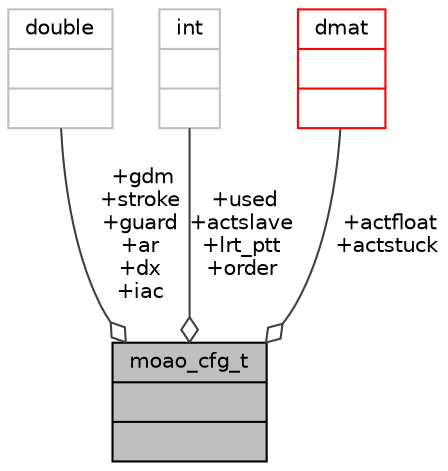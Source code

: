 digraph "moao_cfg_t"
{
 // INTERACTIVE_SVG=YES
  bgcolor="transparent";
  edge [fontname="Helvetica",fontsize="10",labelfontname="Helvetica",labelfontsize="10"];
  node [fontname="Helvetica",fontsize="10",shape=record];
  Node127 [label="{moao_cfg_t\n||}",height=0.2,width=0.4,color="black", fillcolor="grey75", style="filled", fontcolor="black"];
  Node128 -> Node127 [color="grey25",fontsize="10",style="solid",label=" +gdm\n+stroke\n+guard\n+ar\n+dx\n+iac" ,arrowhead="odiamond",fontname="Helvetica"];
  Node128 [label="{double\n||}",height=0.2,width=0.4,color="grey75"];
  Node129 -> Node127 [color="grey25",fontsize="10",style="solid",label=" +used\n+actslave\n+lrt_ptt\n+order" ,arrowhead="odiamond",fontname="Helvetica"];
  Node129 [label="{int\n||}",height=0.2,width=0.4,color="grey75"];
  Node130 -> Node127 [color="grey25",fontsize="10",style="solid",label=" +actfloat\n+actstuck" ,arrowhead="odiamond",fontname="Helvetica"];
  Node130 [label="{dmat\n||}",height=0.2,width=0.4,color="red",URL="$type_8h.html#structdmat"];
}
